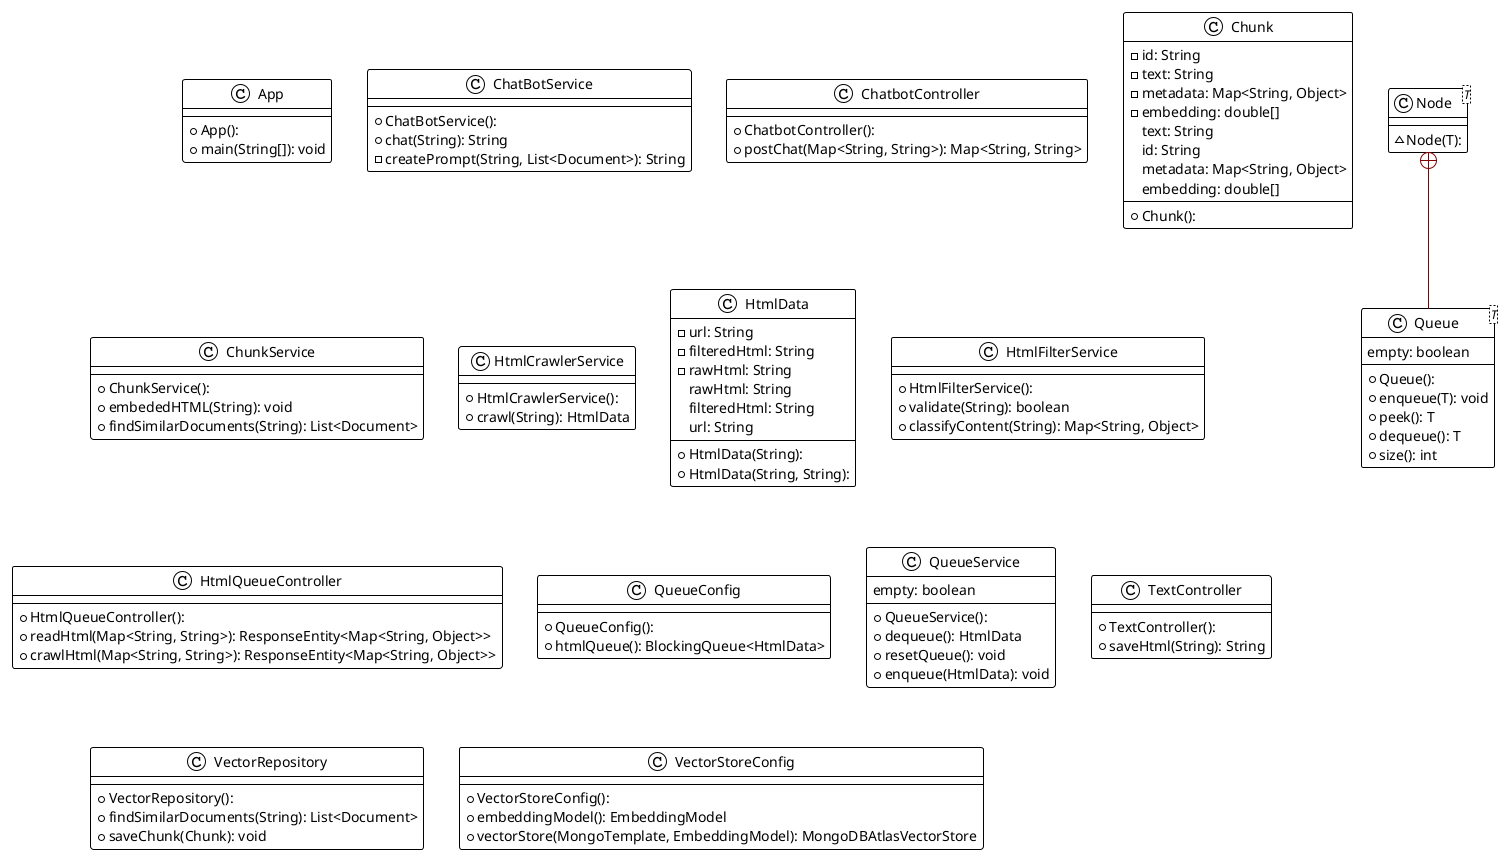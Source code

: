 @startuml

!theme plain
top to bottom direction
skinparam linetype ortho

class App {
  + App(): 
  + main(String[]): void
}
class ChatBotService {
  + ChatBotService(): 
  + chat(String): String
  - createPrompt(String, List<Document>): String
}
class ChatbotController {
  + ChatbotController(): 
  + postChat(Map<String, String>): Map<String, String>
}
class Chunk {
  + Chunk(): 
  - id: String
  - text: String
  - metadata: Map<String, Object>
  - embedding: double[]
   text: String
   id: String
   metadata: Map<String, Object>
   embedding: double[]
}
class ChunkService {
  + ChunkService(): 
  + embededHTML(String): void
  + findSimilarDocuments(String): List<Document>
}
class HtmlCrawlerService {
  + HtmlCrawlerService(): 
  + crawl(String): HtmlData
}
class HtmlData {
  + HtmlData(String): 
  + HtmlData(String, String): 
  - url: String
  - filteredHtml: String
  - rawHtml: String
   rawHtml: String
   filteredHtml: String
   url: String
}
class HtmlFilterService {
  + HtmlFilterService(): 
  + validate(String): boolean
  + classifyContent(String): Map<String, Object>
}
class HtmlQueueController {
  + HtmlQueueController(): 
  + readHtml(Map<String, String>): ResponseEntity<Map<String, Object>>
  + crawlHtml(Map<String, String>): ResponseEntity<Map<String, Object>>
}
class Node<T> {
  ~ Node(T): 
}
class Queue<T> {
  + Queue(): 
  + enqueue(T): void
  + peek(): T
  + dequeue(): T
  + size(): int
   empty: boolean
}
class QueueConfig {
  + QueueConfig(): 
  + htmlQueue(): BlockingQueue<HtmlData>
}
class QueueService {
  + QueueService(): 
  + dequeue(): HtmlData
  + resetQueue(): void
  + enqueue(HtmlData): void
   empty: boolean
}
class TextController {
  + TextController(): 
  + saveHtml(String): String
}
class VectorRepository {
  + VectorRepository(): 
  + findSimilarDocuments(String): List<Document>
  + saveChunk(Chunk): void
}
class VectorStoreConfig {
  + VectorStoreConfig(): 
  + embeddingModel(): EmbeddingModel
  + vectorStore(MongoTemplate, EmbeddingModel): MongoDBAtlasVectorStore
}

Node                 +-[#820000,plain]-  Queue               
@enduml
